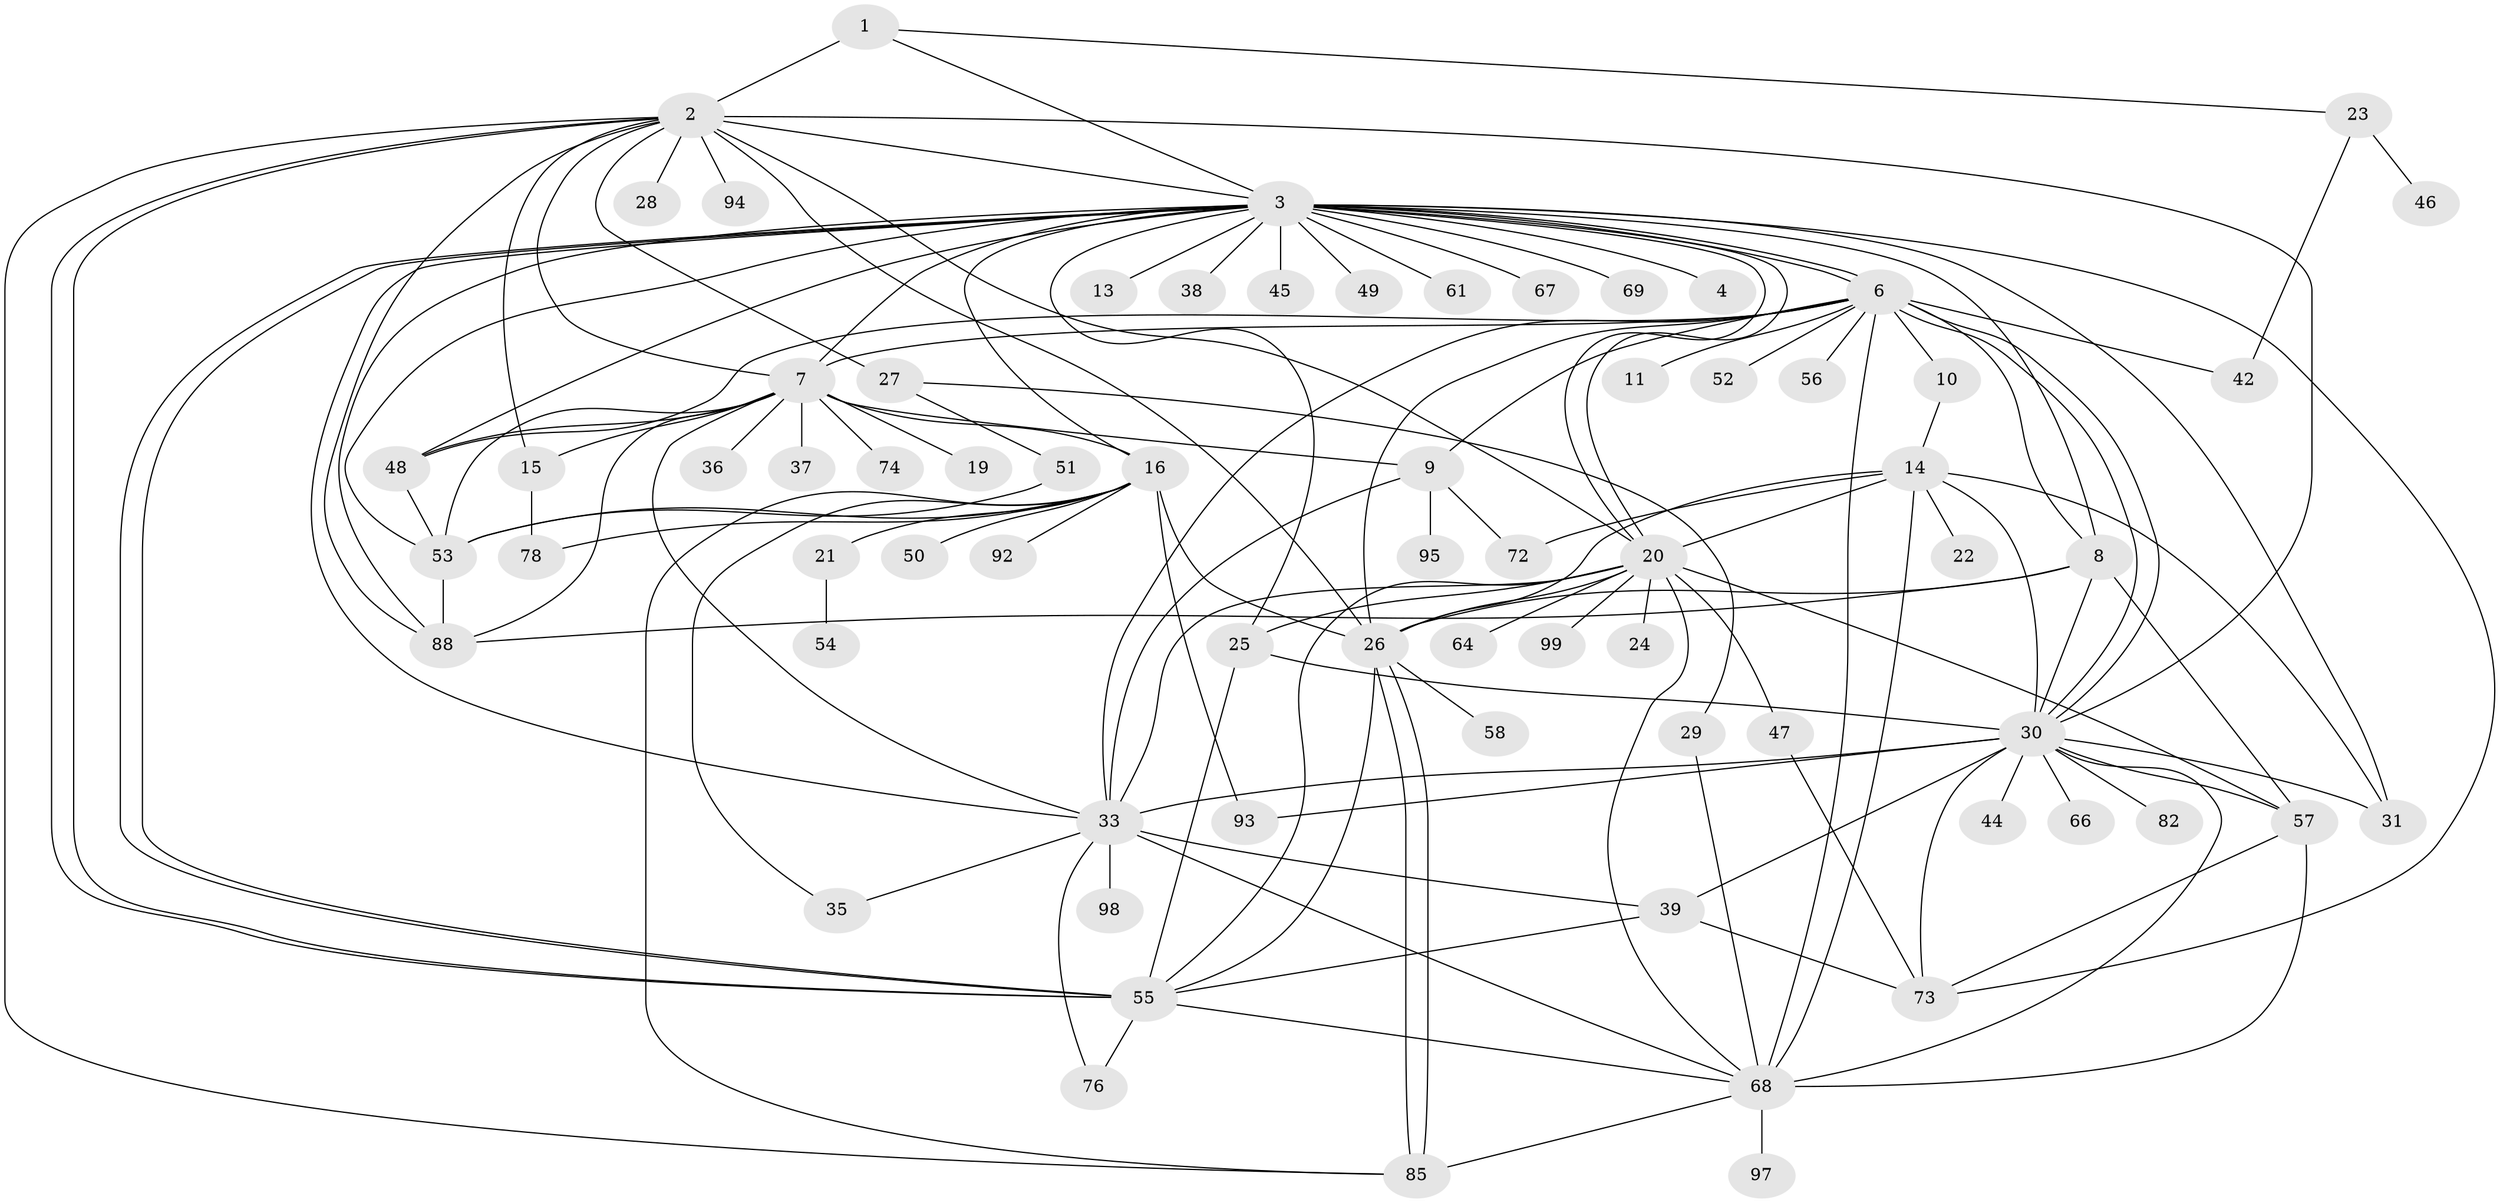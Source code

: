 // Generated by graph-tools (version 1.1) at 2025/20/06/26/25 02:20:05]
// undirected, 70 vertices, 139 edges
graph export_dot {
graph [start="1"]
  node [color=gray90,style=filled];
  1 [super="+18"];
  2 [super="+12"];
  3 [super="+5"];
  4;
  6 [super="+65"];
  7 [super="+17"];
  8 [super="+63"];
  9 [super="+87"];
  10;
  11;
  13;
  14 [super="+89"];
  15 [super="+40"];
  16 [super="+60"];
  19;
  20 [super="+96"];
  21 [super="+91"];
  22 [super="+32"];
  23 [super="+59"];
  24;
  25 [super="+62"];
  26 [super="+86"];
  27 [super="+70"];
  28;
  29 [super="+80"];
  30 [super="+43"];
  31;
  33 [super="+34"];
  35;
  36;
  37;
  38 [super="+83"];
  39 [super="+41"];
  42;
  44;
  45;
  46;
  47;
  48;
  49;
  50;
  51;
  52;
  53 [super="+75"];
  54;
  55 [super="+79"];
  56;
  57 [super="+71"];
  58;
  61;
  64 [super="+84"];
  66;
  67;
  68 [super="+90"];
  69;
  72;
  73 [super="+77"];
  74;
  76;
  78 [super="+81"];
  82;
  85;
  88;
  92;
  93 [super="+100"];
  94;
  95;
  97;
  98;
  99;
  1 -- 2 [rank=62,weight=2];
  1 -- 3 [rank=62];
  1 -- 23 [rank=62];
  2 -- 3 [rank=4];
  2 -- 15 [rank=62];
  2 -- 27 [rank=62];
  2 -- 28 [rank=62];
  2 -- 30 [rank=23,weight=2];
  2 -- 55 [rank=51];
  2 -- 55;
  2 -- 85 [rank=62];
  2 -- 88 [rank=62];
  2 -- 94 [rank=56];
  2 -- 7;
  2 -- 20;
  2 -- 26;
  3 -- 4 [rank=62];
  3 -- 6 [rank=1];
  3 -- 6;
  3 -- 8 [rank=62,weight=2];
  3 -- 20 [rank=10];
  3 -- 20;
  3 -- 31 [rank=62];
  3 -- 38 [rank=5];
  3 -- 45 [rank=41];
  3 -- 48 [rank=62];
  3 -- 49 [rank=62];
  3 -- 53 [rank=59];
  3 -- 55 [rank=58];
  3 -- 55;
  3 -- 61 [rank=62];
  3 -- 67 [rank=62];
  3 -- 69 [rank=62];
  3 -- 73 [rank=62];
  3 -- 88 [rank=62];
  3 -- 16;
  3 -- 7;
  3 -- 13;
  3 -- 33;
  3 -- 25;
  6 -- 7 [rank=62,weight=3];
  6 -- 8 [rank=62];
  6 -- 9 [rank=43];
  6 -- 10 [rank=14];
  6 -- 11 [rank=62];
  6 -- 30 [rank=62];
  6 -- 30;
  6 -- 42 [rank=62];
  6 -- 48 [rank=62];
  6 -- 52 [rank=62];
  6 -- 56 [rank=62];
  6 -- 68 [rank=62];
  6 -- 33;
  6 -- 26;
  7 -- 37 [rank=13];
  7 -- 48 [rank=62];
  7 -- 53 [rank=62,weight=2];
  7 -- 74 [rank=62];
  7 -- 33 [weight=2];
  7 -- 36;
  7 -- 16;
  7 -- 19;
  7 -- 88;
  7 -- 15;
  7 -- 9;
  8 -- 26 [rank=15];
  8 -- 57 [rank=62];
  8 -- 88 [rank=62];
  8 -- 30;
  9 -- 33 [rank=62];
  9 -- 95 [rank=62];
  9 -- 72;
  10 -- 14 [rank=62];
  14 -- 22 [rank=20];
  14 -- 26 [rank=16];
  14 -- 68 [rank=17,weight=2];
  14 -- 72 [rank=62];
  14 -- 20;
  14 -- 30;
  14 -- 31;
  15 -- 78;
  16 -- 21 [rank=9];
  16 -- 35 [rank=62];
  16 -- 50 [rank=62];
  16 -- 53 [rank=62];
  16 -- 78 [rank=62];
  16 -- 85 [rank=12];
  16 -- 92 [rank=62];
  16 -- 93;
  16 -- 26;
  20 -- 24 [rank=62];
  20 -- 25 [rank=62];
  20 -- 26 [rank=62];
  20 -- 33 [rank=62,weight=3];
  20 -- 47 [rank=22];
  20 -- 55 [rank=62];
  20 -- 64 [rank=35];
  20 -- 68 [rank=62];
  20 -- 99;
  20 -- 57;
  21 -- 54 [rank=62];
  23 -- 42 [rank=62];
  23 -- 46 [rank=62];
  25 -- 30;
  25 -- 55;
  26 -- 58 [rank=33];
  26 -- 85 [rank=62];
  26 -- 85;
  26 -- 55;
  27 -- 29 [rank=42];
  27 -- 51 [rank=62];
  29 -- 68 [rank=62];
  30 -- 31 [rank=62];
  30 -- 39 [rank=62,weight=2];
  30 -- 44 [rank=62];
  30 -- 57 [rank=49];
  30 -- 66 [rank=19];
  30 -- 68 [rank=18];
  30 -- 82 [rank=62];
  30 -- 93 [rank=62];
  30 -- 33;
  30 -- 73;
  33 -- 98 [rank=62];
  33 -- 35;
  33 -- 68;
  33 -- 76;
  33 -- 39;
  39 -- 55 [rank=62];
  39 -- 73 [rank=62];
  47 -- 73 [rank=62];
  48 -- 53 [rank=62];
  51 -- 53 [rank=25];
  53 -- 88 [rank=62];
  55 -- 68 [rank=62];
  55 -- 76 [rank=54];
  57 -- 73;
  57 -- 68;
  68 -- 85 [rank=62];
  68 -- 97 [rank=61];
}

